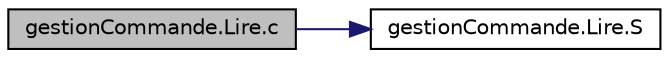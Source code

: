 digraph "gestionCommande.Lire.c"
{
  edge [fontname="Helvetica",fontsize="10",labelfontname="Helvetica",labelfontsize="10"];
  node [fontname="Helvetica",fontsize="10",shape=record];
  rankdir="LR";
  Node1 [label="gestionCommande.Lire.c",height=0.2,width=0.4,color="black", fillcolor="grey75", style="filled" fontcolor="black"];
  Node1 -> Node2 [color="midnightblue",fontsize="10",style="solid"];
  Node2 [label="gestionCommande.Lire.S",height=0.2,width=0.4,color="black", fillcolor="white", style="filled",URL="$classgestion_commande_1_1_lire.html#a80bc00afc8ee00cdf98d844099184e16"];
}
